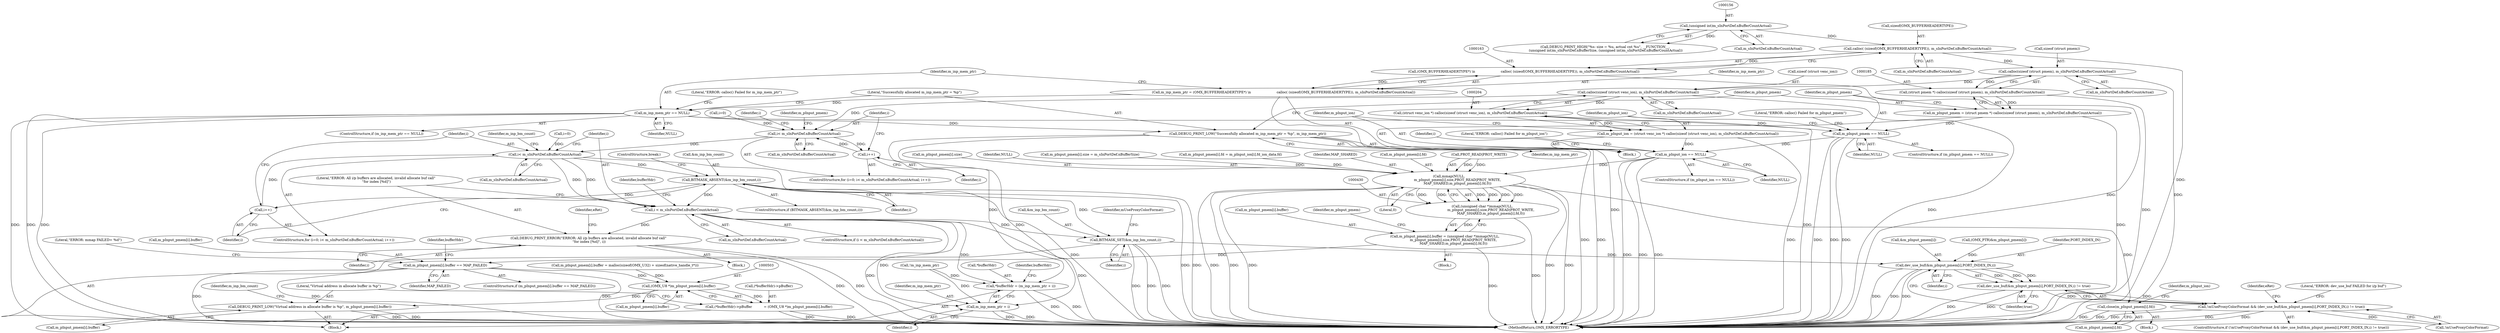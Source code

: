 digraph "0_Android_d575ecf607056d8e3328ef2eb56c52e98f81e87d@API" {
"1000164" [label="(Call,calloc( (sizeof(OMX_BUFFERHEADERTYPE)), m_sInPortDef.nBufferCountActual))"];
"1000155" [label="(Call,(unsigned int)m_sInPortDef.nBufferCountActual)"];
"1000162" [label="(Call,(OMX_BUFFERHEADERTYPE*) \\n                        calloc( (sizeof(OMX_BUFFERHEADERTYPE)), m_sInPortDef.nBufferCountActual))"];
"1000160" [label="(Call,m_inp_mem_ptr = (OMX_BUFFERHEADERTYPE*) \\n                        calloc( (sizeof(OMX_BUFFERHEADERTYPE)), m_sInPortDef.nBufferCountActual))"];
"1000171" [label="(Call,m_inp_mem_ptr == NULL)"];
"1000179" [label="(Call,DEBUG_PRINT_LOW(\"Successfully allocated m_inp_mem_ptr = %p\", m_inp_mem_ptr))"];
"1000293" [label="(Call,*bufferHdr = (m_inp_mem_ptr + i))"];
"1000296" [label="(Call,m_inp_mem_ptr + i)"];
"1000193" [label="(Call,m_pInput_pmem == NULL)"];
"1000212" [label="(Call,m_pInput_ion == NULL)"];
"1000431" [label="(Call,mmap(NULL,\n                m_pInput_pmem[i].size,PROT_READ|PROT_WRITE,\n                MAP_SHARED,m_pInput_pmem[i].fd,0))"];
"1000429" [label="(Call,(unsigned char *)mmap(NULL,\n                m_pInput_pmem[i].size,PROT_READ|PROT_WRITE,\n                MAP_SHARED,m_pInput_pmem[i].fd,0))"];
"1000423" [label="(Call,m_pInput_pmem[i].buffer = (unsigned char *)mmap(NULL,\n                m_pInput_pmem[i].size,PROT_READ|PROT_WRITE,\n                MAP_SHARED,m_pInput_pmem[i].fd,0))"];
"1000449" [label="(Call,m_pInput_pmem[i].buffer == MAP_FAILED)"];
"1000502" [label="(Call,(OMX_U8 *)m_pInput_pmem[i].buffer)"];
"1000497" [label="(Call,(*bufferHdr)->pBuffer           = (OMX_U8 *)m_pInput_pmem[i].buffer)"];
"1000509" [label="(Call,DEBUG_PRINT_LOW(\"Virtual address in allocate buffer is %p\", m_pInput_pmem[i].buffer))"];
"1000460" [label="(Call,close(m_pInput_pmem[i].fd))"];
"1000186" [label="(Call,calloc(sizeof (struct pmem), m_sInPortDef.nBufferCountActual))"];
"1000184" [label="(Call,(struct pmem *) calloc(sizeof (struct pmem), m_sInPortDef.nBufferCountActual))"];
"1000182" [label="(Call,m_pInput_pmem = (struct pmem *) calloc(sizeof (struct pmem), m_sInPortDef.nBufferCountActual))"];
"1000205" [label="(Call,calloc(sizeof (struct venc_ion), m_sInPortDef.nBufferCountActual))"];
"1000203" [label="(Call,(struct venc_ion *) calloc(sizeof (struct venc_ion), m_sInPortDef.nBufferCountActual))"];
"1000201" [label="(Call,m_pInput_ion = (struct venc_ion *) calloc(sizeof (struct venc_ion), m_sInPortDef.nBufferCountActual))"];
"1000224" [label="(Call,i< m_sInPortDef.nBufferCountActual)"];
"1000229" [label="(Call,i++)"];
"1000271" [label="(Call,i< m_sInPortDef.nBufferCountActual)"];
"1000280" [label="(Call,BITMASK_ABSENT(&m_inp_bm_count,i))"];
"1000276" [label="(Call,i++)"];
"1000287" [label="(Call,i < m_sInPortDef.nBufferCountActual)"];
"1000516" [label="(Call,BITMASK_SET(&m_inp_bm_count,i))"];
"1000525" [label="(Call,dev_use_buf(&m_pInput_pmem[i],PORT_INDEX_IN,i))"];
"1000524" [label="(Call,dev_use_buf(&m_pInput_pmem[i],PORT_INDEX_IN,i) != true)"];
"1000521" [label="(Call,!mUseProxyColorFormat && (dev_use_buf(&m_pInput_pmem[i],PORT_INDEX_IN,i) != true))"];
"1000540" [label="(Call,DEBUG_PRINT_ERROR(\"ERROR: All i/p buffers are allocated, invalid allocate buf call\"\n \"for index [%d]\", i))"];
"1000147" [label="(Call,DEBUG_PRINT_HIGH(\"%s: size = %u, actual cnt %u\", __FUNCTION__,\n (unsigned int)m_sInPortDef.nBufferSize, (unsigned int)m_sInPortDef.nBufferCountActual))"];
"1000203" [label="(Call,(struct venc_ion *) calloc(sizeof (struct venc_ion), m_sInPortDef.nBufferCountActual))"];
"1000438" [label="(Call,PROT_READ|PROT_WRITE)"];
"1000339" [label="(Call,(OMX_PTR)&m_pInput_pmem[i])"];
"1000292" [label="(Block,)"];
"1000296" [label="(Call,m_inp_mem_ptr + i)"];
"1000524" [label="(Call,dev_use_buf(&m_pInput_pmem[i],PORT_INDEX_IN,i) != true)"];
"1000517" [label="(Call,&m_inp_bm_count)"];
"1000475" [label="(Call,m_pInput_pmem[i].buffer = malloc(sizeof(OMX_U32) + sizeof(native_handle_t*)))"];
"1000298" [label="(Identifier,i)"];
"1000157" [label="(Call,m_sInPortDef.nBufferCountActual)"];
"1000548" [label="(MethodReturn,OMX_ERRORTYPE)"];
"1000192" [label="(ControlStructure,if (m_pInput_pmem == NULL))"];
"1000213" [label="(Identifier,m_pInput_ion)"];
"1000194" [label="(Identifier,m_pInput_pmem)"];
"1000509" [label="(Call,DEBUG_PRINT_LOW(\"Virtual address in allocate buffer is %p\", m_pInput_pmem[i].buffer))"];
"1000280" [label="(Call,BITMASK_ABSENT(&m_inp_bm_count,i))"];
"1000504" [label="(Call,m_pInput_pmem[i].buffer)"];
"1000422" [label="(Block,)"];
"1000498" [label="(Call,(*bufferHdr)->pBuffer)"];
"1000282" [label="(Identifier,m_inp_bm_count)"];
"1000455" [label="(Identifier,MAP_FAILED)"];
"1000511" [label="(Call,m_pInput_pmem[i].buffer)"];
"1000170" [label="(ControlStructure,if (m_inp_mem_ptr == NULL))"];
"1000195" [label="(Identifier,NULL)"];
"1000224" [label="(Call,i< m_sInPortDef.nBufferCountActual)"];
"1000429" [label="(Call,(unsigned char *)mmap(NULL,\n                m_pInput_pmem[i].size,PROT_READ|PROT_WRITE,\n                MAP_SHARED,m_pInput_pmem[i].fd,0))"];
"1000458" [label="(Literal,\"ERROR: mmap FAILED= %d\")"];
"1000461" [label="(Call,m_pInput_pmem[i].fd)"];
"1000271" [label="(Call,i< m_sInPortDef.nBufferCountActual)"];
"1000547" [label="(Identifier,eRet)"];
"1000269" [label="(Identifier,i)"];
"1000276" [label="(Call,i++)"];
"1000268" [label="(Call,i=0)"];
"1000295" [label="(Identifier,bufferHdr)"];
"1000183" [label="(Identifier,m_pInput_pmem)"];
"1000155" [label="(Call,(unsigned int)m_sInPortDef.nBufferCountActual)"];
"1000176" [label="(Literal,\"ERROR: calloc() Failed for m_inp_mem_ptr\")"];
"1000167" [label="(Call,m_sInPortDef.nBufferCountActual)"];
"1000535" [label="(Literal,\"ERROR: dev_use_buf FAILED for i/p buf\")"];
"1000206" [label="(Call,sizeof (struct venc_ion))"];
"1000424" [label="(Call,m_pInput_pmem[i].buffer)"];
"1000180" [label="(Literal,\"Successfully allocated m_inp_mem_ptr = %p\")"];
"1000539" [label="(Block,)"];
"1000460" [label="(Call,close(m_pInput_pmem[i].fd))"];
"1000225" [label="(Identifier,i)"];
"1000235" [label="(Identifier,m_pInput_pmem)"];
"1000277" [label="(Identifier,i)"];
"1000287" [label="(Call,i < m_sInPortDef.nBufferCountActual)"];
"1000519" [label="(Identifier,i)"];
"1000530" [label="(Identifier,PORT_INDEX_IN)"];
"1000532" [label="(Identifier,true)"];
"1000221" [label="(Call,i=0)"];
"1000279" [label="(ControlStructure,if (BITMASK_ABSENT(&m_inp_bm_count,i)))"];
"1000144" [label="(Call,!m_inp_mem_ptr)"];
"1000447" [label="(Literal,0)"];
"1000522" [label="(Call,!mUseProxyColorFormat)"];
"1000179" [label="(Call,DEBUG_PRINT_LOW(\"Successfully allocated m_inp_mem_ptr = %p\", m_inp_mem_ptr))"];
"1000273" [label="(Call,m_sInPortDef.nBufferCountActual)"];
"1000230" [label="(Identifier,i)"];
"1000469" [label="(Identifier,m_pInput_ion)"];
"1000220" [label="(ControlStructure,for (i=0; i< m_sInPortDef.nBufferCountActual; i++))"];
"1000217" [label="(Literal,\"ERROR: calloc() Failed for m_pInput_ion\")"];
"1000433" [label="(Call,m_pInput_pmem[i].size)"];
"1000289" [label="(Call,m_sInPortDef.nBufferCountActual)"];
"1000181" [label="(Identifier,m_inp_mem_ptr)"];
"1000542" [label="(Identifier,i)"];
"1000432" [label="(Identifier,NULL)"];
"1000302" [label="(Identifier,bufferHdr)"];
"1000497" [label="(Call,(*bufferHdr)->pBuffer           = (OMX_U8 *)m_pInput_pmem[i].buffer)"];
"1000226" [label="(Call,m_sInPortDef.nBufferCountActual)"];
"1000286" [label="(ControlStructure,if (i < m_sInPortDef.nBufferCountActual))"];
"1000267" [label="(ControlStructure,for (i=0; i< m_sInPortDef.nBufferCountActual; i++))"];
"1000510" [label="(Literal,\"Virtual address in allocate buffer is %p\")"];
"1000423" [label="(Call,m_pInput_pmem[i].buffer = (unsigned char *)mmap(NULL,\n                m_pInput_pmem[i].size,PROT_READ|PROT_WRITE,\n                MAP_SHARED,m_pInput_pmem[i].fd,0))"];
"1000521" [label="(Call,!mUseProxyColorFormat && (dev_use_buf(&m_pInput_pmem[i],PORT_INDEX_IN,i) != true))"];
"1000540" [label="(Call,DEBUG_PRINT_ERROR(\"ERROR: All i/p buffers are allocated, invalid allocate buf call\"\n \"for index [%d]\", i))"];
"1000173" [label="(Identifier,NULL)"];
"1000450" [label="(Call,m_pInput_pmem[i].buffer)"];
"1000523" [label="(Identifier,mUseProxyColorFormat)"];
"1000202" [label="(Identifier,m_pInput_ion)"];
"1000520" [label="(ControlStructure,if (!mUseProxyColorFormat && (dev_use_buf(&m_pInput_pmem[i],PORT_INDEX_IN,i) != true)))"];
"1000297" [label="(Identifier,m_inp_mem_ptr)"];
"1000285" [label="(ControlStructure,break;)"];
"1000229" [label="(Call,i++)"];
"1000222" [label="(Identifier,i)"];
"1000198" [label="(Literal,\"ERROR: calloc() Failed for m_pInput_pmem\")"];
"1000160" [label="(Call,m_inp_mem_ptr = (OMX_BUFFERHEADERTYPE*) \\n                        calloc( (sizeof(OMX_BUFFERHEADERTYPE)), m_sInPortDef.nBufferCountActual))"];
"1000184" [label="(Call,(struct pmem *) calloc(sizeof (struct pmem), m_sInPortDef.nBufferCountActual))"];
"1000165" [label="(Call,sizeof(OMX_BUFFERHEADERTYPE))"];
"1000146" [label="(Block,)"];
"1000208" [label="(Call,m_sInPortDef.nBufferCountActual)"];
"1000456" [label="(Block,)"];
"1000431" [label="(Call,mmap(NULL,\n                m_pInput_pmem[i].size,PROT_READ|PROT_WRITE,\n                MAP_SHARED,m_pInput_pmem[i].fd,0))"];
"1000182" [label="(Call,m_pInput_pmem = (struct pmem *) calloc(sizeof (struct pmem), m_sInPortDef.nBufferCountActual))"];
"1000211" [label="(ControlStructure,if (m_pInput_ion == NULL))"];
"1000394" [label="(Call,m_pInput_pmem[i].size = m_sInPortDef.nBufferSize)"];
"1000381" [label="(Call,m_pInput_pmem[i].fd = m_pInput_ion[i].fd_ion_data.fd)"];
"1000544" [label="(Identifier,eRet)"];
"1000193" [label="(Call,m_pInput_pmem == NULL)"];
"1000186" [label="(Call,calloc(sizeof (struct pmem), m_sInPortDef.nBufferCountActual))"];
"1000526" [label="(Call,&m_pInput_pmem[i])"];
"1000283" [label="(Identifier,i)"];
"1000205" [label="(Call,calloc(sizeof (struct venc_ion), m_sInPortDef.nBufferCountActual))"];
"1000449" [label="(Call,m_pInput_pmem[i].buffer == MAP_FAILED)"];
"1000161" [label="(Identifier,m_inp_mem_ptr)"];
"1000448" [label="(ControlStructure,if (m_pInput_pmem[i].buffer == MAP_FAILED))"];
"1000164" [label="(Call,calloc( (sizeof(OMX_BUFFERHEADERTYPE)), m_sInPortDef.nBufferCountActual))"];
"1000162" [label="(Call,(OMX_BUFFERHEADERTYPE*) \\n                        calloc( (sizeof(OMX_BUFFERHEADERTYPE)), m_sInPortDef.nBufferCountActual))"];
"1000172" [label="(Identifier,m_inp_mem_ptr)"];
"1000441" [label="(Identifier,MAP_SHARED)"];
"1000189" [label="(Call,m_sInPortDef.nBufferCountActual)"];
"1000201" [label="(Call,m_pInput_ion = (struct venc_ion *) calloc(sizeof (struct venc_ion), m_sInPortDef.nBufferCountActual))"];
"1000531" [label="(Identifier,i)"];
"1000294" [label="(Call,*bufferHdr)"];
"1000293" [label="(Call,*bufferHdr = (m_inp_mem_ptr + i))"];
"1000288" [label="(Identifier,i)"];
"1000541" [label="(Literal,\"ERROR: All i/p buffers are allocated, invalid allocate buf call\"\n \"for index [%d]\")"];
"1000212" [label="(Call,m_pInput_ion == NULL)"];
"1000502" [label="(Call,(OMX_U8 *)m_pInput_pmem[i].buffer)"];
"1000500" [label="(Identifier,bufferHdr)"];
"1000518" [label="(Identifier,m_inp_bm_count)"];
"1000516" [label="(Call,BITMASK_SET(&m_inp_bm_count,i))"];
"1000525" [label="(Call,dev_use_buf(&m_pInput_pmem[i],PORT_INDEX_IN,i))"];
"1000272" [label="(Identifier,i)"];
"1000442" [label="(Call,m_pInput_pmem[i].fd)"];
"1000452" [label="(Identifier,m_pInput_pmem)"];
"1000214" [label="(Identifier,NULL)"];
"1000187" [label="(Call,sizeof (struct pmem))"];
"1000171" [label="(Call,m_inp_mem_ptr == NULL)"];
"1000281" [label="(Call,&m_inp_bm_count)"];
"1000164" -> "1000162"  [label="AST: "];
"1000164" -> "1000167"  [label="CFG: "];
"1000165" -> "1000164"  [label="AST: "];
"1000167" -> "1000164"  [label="AST: "];
"1000162" -> "1000164"  [label="CFG: "];
"1000164" -> "1000548"  [label="DDG: "];
"1000164" -> "1000162"  [label="DDG: "];
"1000155" -> "1000164"  [label="DDG: "];
"1000164" -> "1000186"  [label="DDG: "];
"1000155" -> "1000147"  [label="AST: "];
"1000155" -> "1000157"  [label="CFG: "];
"1000156" -> "1000155"  [label="AST: "];
"1000157" -> "1000155"  [label="AST: "];
"1000147" -> "1000155"  [label="CFG: "];
"1000155" -> "1000147"  [label="DDG: "];
"1000162" -> "1000160"  [label="AST: "];
"1000163" -> "1000162"  [label="AST: "];
"1000160" -> "1000162"  [label="CFG: "];
"1000162" -> "1000548"  [label="DDG: "];
"1000162" -> "1000160"  [label="DDG: "];
"1000160" -> "1000146"  [label="AST: "];
"1000161" -> "1000160"  [label="AST: "];
"1000172" -> "1000160"  [label="CFG: "];
"1000160" -> "1000548"  [label="DDG: "];
"1000160" -> "1000171"  [label="DDG: "];
"1000171" -> "1000170"  [label="AST: "];
"1000171" -> "1000173"  [label="CFG: "];
"1000172" -> "1000171"  [label="AST: "];
"1000173" -> "1000171"  [label="AST: "];
"1000176" -> "1000171"  [label="CFG: "];
"1000180" -> "1000171"  [label="CFG: "];
"1000171" -> "1000548"  [label="DDG: "];
"1000171" -> "1000548"  [label="DDG: "];
"1000171" -> "1000548"  [label="DDG: "];
"1000171" -> "1000179"  [label="DDG: "];
"1000171" -> "1000193"  [label="DDG: "];
"1000179" -> "1000146"  [label="AST: "];
"1000179" -> "1000181"  [label="CFG: "];
"1000180" -> "1000179"  [label="AST: "];
"1000181" -> "1000179"  [label="AST: "];
"1000183" -> "1000179"  [label="CFG: "];
"1000179" -> "1000548"  [label="DDG: "];
"1000179" -> "1000548"  [label="DDG: "];
"1000179" -> "1000293"  [label="DDG: "];
"1000179" -> "1000296"  [label="DDG: "];
"1000293" -> "1000292"  [label="AST: "];
"1000293" -> "1000296"  [label="CFG: "];
"1000294" -> "1000293"  [label="AST: "];
"1000296" -> "1000293"  [label="AST: "];
"1000302" -> "1000293"  [label="CFG: "];
"1000293" -> "1000548"  [label="DDG: "];
"1000293" -> "1000548"  [label="DDG: "];
"1000144" -> "1000293"  [label="DDG: "];
"1000287" -> "1000293"  [label="DDG: "];
"1000296" -> "1000298"  [label="CFG: "];
"1000297" -> "1000296"  [label="AST: "];
"1000298" -> "1000296"  [label="AST: "];
"1000296" -> "1000548"  [label="DDG: "];
"1000296" -> "1000548"  [label="DDG: "];
"1000144" -> "1000296"  [label="DDG: "];
"1000287" -> "1000296"  [label="DDG: "];
"1000193" -> "1000192"  [label="AST: "];
"1000193" -> "1000195"  [label="CFG: "];
"1000194" -> "1000193"  [label="AST: "];
"1000195" -> "1000193"  [label="AST: "];
"1000198" -> "1000193"  [label="CFG: "];
"1000202" -> "1000193"  [label="CFG: "];
"1000193" -> "1000548"  [label="DDG: "];
"1000193" -> "1000548"  [label="DDG: "];
"1000193" -> "1000548"  [label="DDG: "];
"1000182" -> "1000193"  [label="DDG: "];
"1000193" -> "1000212"  [label="DDG: "];
"1000212" -> "1000211"  [label="AST: "];
"1000212" -> "1000214"  [label="CFG: "];
"1000213" -> "1000212"  [label="AST: "];
"1000214" -> "1000212"  [label="AST: "];
"1000217" -> "1000212"  [label="CFG: "];
"1000222" -> "1000212"  [label="CFG: "];
"1000212" -> "1000548"  [label="DDG: "];
"1000212" -> "1000548"  [label="DDG: "];
"1000212" -> "1000548"  [label="DDG: "];
"1000201" -> "1000212"  [label="DDG: "];
"1000212" -> "1000431"  [label="DDG: "];
"1000431" -> "1000429"  [label="AST: "];
"1000431" -> "1000447"  [label="CFG: "];
"1000432" -> "1000431"  [label="AST: "];
"1000433" -> "1000431"  [label="AST: "];
"1000438" -> "1000431"  [label="AST: "];
"1000441" -> "1000431"  [label="AST: "];
"1000442" -> "1000431"  [label="AST: "];
"1000447" -> "1000431"  [label="AST: "];
"1000429" -> "1000431"  [label="CFG: "];
"1000431" -> "1000548"  [label="DDG: "];
"1000431" -> "1000548"  [label="DDG: "];
"1000431" -> "1000548"  [label="DDG: "];
"1000431" -> "1000548"  [label="DDG: "];
"1000431" -> "1000548"  [label="DDG: "];
"1000431" -> "1000429"  [label="DDG: "];
"1000431" -> "1000429"  [label="DDG: "];
"1000431" -> "1000429"  [label="DDG: "];
"1000431" -> "1000429"  [label="DDG: "];
"1000431" -> "1000429"  [label="DDG: "];
"1000431" -> "1000429"  [label="DDG: "];
"1000394" -> "1000431"  [label="DDG: "];
"1000438" -> "1000431"  [label="DDG: "];
"1000438" -> "1000431"  [label="DDG: "];
"1000381" -> "1000431"  [label="DDG: "];
"1000431" -> "1000460"  [label="DDG: "];
"1000429" -> "1000423"  [label="AST: "];
"1000430" -> "1000429"  [label="AST: "];
"1000423" -> "1000429"  [label="CFG: "];
"1000429" -> "1000548"  [label="DDG: "];
"1000429" -> "1000423"  [label="DDG: "];
"1000423" -> "1000422"  [label="AST: "];
"1000424" -> "1000423"  [label="AST: "];
"1000452" -> "1000423"  [label="CFG: "];
"1000423" -> "1000548"  [label="DDG: "];
"1000423" -> "1000449"  [label="DDG: "];
"1000449" -> "1000448"  [label="AST: "];
"1000449" -> "1000455"  [label="CFG: "];
"1000450" -> "1000449"  [label="AST: "];
"1000455" -> "1000449"  [label="AST: "];
"1000458" -> "1000449"  [label="CFG: "];
"1000500" -> "1000449"  [label="CFG: "];
"1000449" -> "1000548"  [label="DDG: "];
"1000449" -> "1000548"  [label="DDG: "];
"1000449" -> "1000548"  [label="DDG: "];
"1000449" -> "1000502"  [label="DDG: "];
"1000502" -> "1000497"  [label="AST: "];
"1000502" -> "1000504"  [label="CFG: "];
"1000503" -> "1000502"  [label="AST: "];
"1000504" -> "1000502"  [label="AST: "];
"1000497" -> "1000502"  [label="CFG: "];
"1000502" -> "1000497"  [label="DDG: "];
"1000475" -> "1000502"  [label="DDG: "];
"1000502" -> "1000509"  [label="DDG: "];
"1000497" -> "1000292"  [label="AST: "];
"1000498" -> "1000497"  [label="AST: "];
"1000510" -> "1000497"  [label="CFG: "];
"1000497" -> "1000548"  [label="DDG: "];
"1000497" -> "1000548"  [label="DDG: "];
"1000509" -> "1000292"  [label="AST: "];
"1000509" -> "1000511"  [label="CFG: "];
"1000510" -> "1000509"  [label="AST: "];
"1000511" -> "1000509"  [label="AST: "];
"1000518" -> "1000509"  [label="CFG: "];
"1000509" -> "1000548"  [label="DDG: "];
"1000509" -> "1000548"  [label="DDG: "];
"1000460" -> "1000456"  [label="AST: "];
"1000460" -> "1000461"  [label="CFG: "];
"1000461" -> "1000460"  [label="AST: "];
"1000469" -> "1000460"  [label="CFG: "];
"1000460" -> "1000548"  [label="DDG: "];
"1000460" -> "1000548"  [label="DDG: "];
"1000186" -> "1000184"  [label="AST: "];
"1000186" -> "1000189"  [label="CFG: "];
"1000187" -> "1000186"  [label="AST: "];
"1000189" -> "1000186"  [label="AST: "];
"1000184" -> "1000186"  [label="CFG: "];
"1000186" -> "1000548"  [label="DDG: "];
"1000186" -> "1000184"  [label="DDG: "];
"1000186" -> "1000205"  [label="DDG: "];
"1000184" -> "1000182"  [label="AST: "];
"1000185" -> "1000184"  [label="AST: "];
"1000182" -> "1000184"  [label="CFG: "];
"1000184" -> "1000548"  [label="DDG: "];
"1000184" -> "1000182"  [label="DDG: "];
"1000182" -> "1000146"  [label="AST: "];
"1000183" -> "1000182"  [label="AST: "];
"1000194" -> "1000182"  [label="CFG: "];
"1000182" -> "1000548"  [label="DDG: "];
"1000205" -> "1000203"  [label="AST: "];
"1000205" -> "1000208"  [label="CFG: "];
"1000206" -> "1000205"  [label="AST: "];
"1000208" -> "1000205"  [label="AST: "];
"1000203" -> "1000205"  [label="CFG: "];
"1000205" -> "1000548"  [label="DDG: "];
"1000205" -> "1000203"  [label="DDG: "];
"1000205" -> "1000224"  [label="DDG: "];
"1000203" -> "1000201"  [label="AST: "];
"1000204" -> "1000203"  [label="AST: "];
"1000201" -> "1000203"  [label="CFG: "];
"1000203" -> "1000548"  [label="DDG: "];
"1000203" -> "1000201"  [label="DDG: "];
"1000201" -> "1000146"  [label="AST: "];
"1000202" -> "1000201"  [label="AST: "];
"1000213" -> "1000201"  [label="CFG: "];
"1000201" -> "1000548"  [label="DDG: "];
"1000224" -> "1000220"  [label="AST: "];
"1000224" -> "1000226"  [label="CFG: "];
"1000225" -> "1000224"  [label="AST: "];
"1000226" -> "1000224"  [label="AST: "];
"1000235" -> "1000224"  [label="CFG: "];
"1000269" -> "1000224"  [label="CFG: "];
"1000221" -> "1000224"  [label="DDG: "];
"1000229" -> "1000224"  [label="DDG: "];
"1000224" -> "1000229"  [label="DDG: "];
"1000224" -> "1000271"  [label="DDG: "];
"1000229" -> "1000220"  [label="AST: "];
"1000229" -> "1000230"  [label="CFG: "];
"1000230" -> "1000229"  [label="AST: "];
"1000225" -> "1000229"  [label="CFG: "];
"1000271" -> "1000267"  [label="AST: "];
"1000271" -> "1000273"  [label="CFG: "];
"1000272" -> "1000271"  [label="AST: "];
"1000273" -> "1000271"  [label="AST: "];
"1000282" -> "1000271"  [label="CFG: "];
"1000288" -> "1000271"  [label="CFG: "];
"1000271" -> "1000548"  [label="DDG: "];
"1000268" -> "1000271"  [label="DDG: "];
"1000276" -> "1000271"  [label="DDG: "];
"1000271" -> "1000280"  [label="DDG: "];
"1000271" -> "1000287"  [label="DDG: "];
"1000271" -> "1000287"  [label="DDG: "];
"1000280" -> "1000279"  [label="AST: "];
"1000280" -> "1000283"  [label="CFG: "];
"1000281" -> "1000280"  [label="AST: "];
"1000283" -> "1000280"  [label="AST: "];
"1000285" -> "1000280"  [label="CFG: "];
"1000277" -> "1000280"  [label="CFG: "];
"1000280" -> "1000548"  [label="DDG: "];
"1000280" -> "1000548"  [label="DDG: "];
"1000280" -> "1000276"  [label="DDG: "];
"1000280" -> "1000287"  [label="DDG: "];
"1000280" -> "1000516"  [label="DDG: "];
"1000276" -> "1000267"  [label="AST: "];
"1000276" -> "1000277"  [label="CFG: "];
"1000277" -> "1000276"  [label="AST: "];
"1000272" -> "1000276"  [label="CFG: "];
"1000287" -> "1000286"  [label="AST: "];
"1000287" -> "1000289"  [label="CFG: "];
"1000288" -> "1000287"  [label="AST: "];
"1000289" -> "1000287"  [label="AST: "];
"1000295" -> "1000287"  [label="CFG: "];
"1000541" -> "1000287"  [label="CFG: "];
"1000287" -> "1000548"  [label="DDG: "];
"1000287" -> "1000548"  [label="DDG: "];
"1000287" -> "1000516"  [label="DDG: "];
"1000287" -> "1000540"  [label="DDG: "];
"1000516" -> "1000292"  [label="AST: "];
"1000516" -> "1000519"  [label="CFG: "];
"1000517" -> "1000516"  [label="AST: "];
"1000519" -> "1000516"  [label="AST: "];
"1000523" -> "1000516"  [label="CFG: "];
"1000516" -> "1000548"  [label="DDG: "];
"1000516" -> "1000548"  [label="DDG: "];
"1000516" -> "1000548"  [label="DDG: "];
"1000516" -> "1000525"  [label="DDG: "];
"1000525" -> "1000524"  [label="AST: "];
"1000525" -> "1000531"  [label="CFG: "];
"1000526" -> "1000525"  [label="AST: "];
"1000530" -> "1000525"  [label="AST: "];
"1000531" -> "1000525"  [label="AST: "];
"1000532" -> "1000525"  [label="CFG: "];
"1000525" -> "1000548"  [label="DDG: "];
"1000525" -> "1000548"  [label="DDG: "];
"1000525" -> "1000548"  [label="DDG: "];
"1000525" -> "1000524"  [label="DDG: "];
"1000525" -> "1000524"  [label="DDG: "];
"1000525" -> "1000524"  [label="DDG: "];
"1000339" -> "1000525"  [label="DDG: "];
"1000524" -> "1000521"  [label="AST: "];
"1000524" -> "1000532"  [label="CFG: "];
"1000532" -> "1000524"  [label="AST: "];
"1000521" -> "1000524"  [label="CFG: "];
"1000524" -> "1000548"  [label="DDG: "];
"1000524" -> "1000548"  [label="DDG: "];
"1000524" -> "1000521"  [label="DDG: "];
"1000524" -> "1000521"  [label="DDG: "];
"1000521" -> "1000520"  [label="AST: "];
"1000521" -> "1000522"  [label="CFG: "];
"1000522" -> "1000521"  [label="AST: "];
"1000535" -> "1000521"  [label="CFG: "];
"1000547" -> "1000521"  [label="CFG: "];
"1000521" -> "1000548"  [label="DDG: "];
"1000521" -> "1000548"  [label="DDG: "];
"1000521" -> "1000548"  [label="DDG: "];
"1000522" -> "1000521"  [label="DDG: "];
"1000540" -> "1000539"  [label="AST: "];
"1000540" -> "1000542"  [label="CFG: "];
"1000541" -> "1000540"  [label="AST: "];
"1000542" -> "1000540"  [label="AST: "];
"1000544" -> "1000540"  [label="CFG: "];
"1000540" -> "1000548"  [label="DDG: "];
"1000540" -> "1000548"  [label="DDG: "];
}
